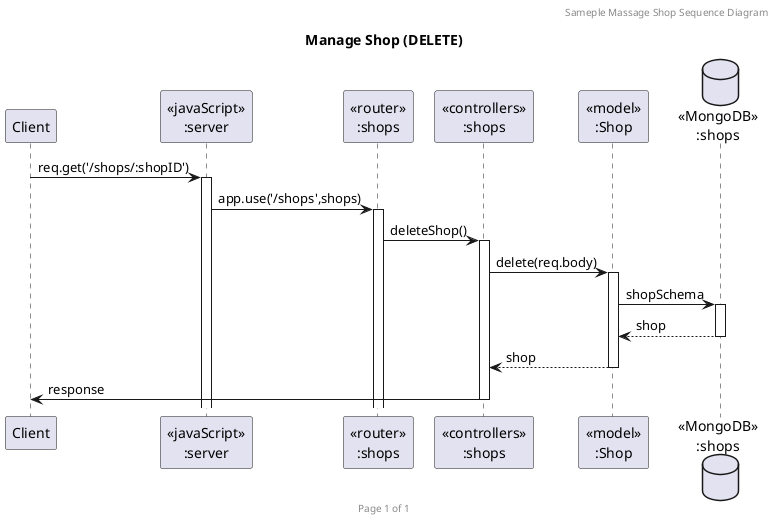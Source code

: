 @startuml Manage Shop (DELETE)

header Sameple Massage Shop Sequence Diagram
footer Page %page% of %lastpage%
title "Manage Shop (DELETE)"

participant "Client" as client
participant "<<javaScript>>\n:server" as server
participant "<<router>>\n:shops" as routerShops
participant "<<controllers>>\n:shops" as controllersShops
participant "<<model>>\n:Shop" as modelShop
database "<<MongoDB>>\n:shops" as ShopsDatabase

client->server ++:req.get('/shops/:shopID')
server->routerShops ++:app.use('/shops',shops)
routerShops -> controllersShops ++:deleteShop()
controllersShops->modelShop ++:delete(req.body)
modelShop ->ShopsDatabase ++: shopSchema
ShopsDatabase --> modelShop --: shop
controllersShops <-- modelShop --:shop
controllersShops->client --:response

@enduml
